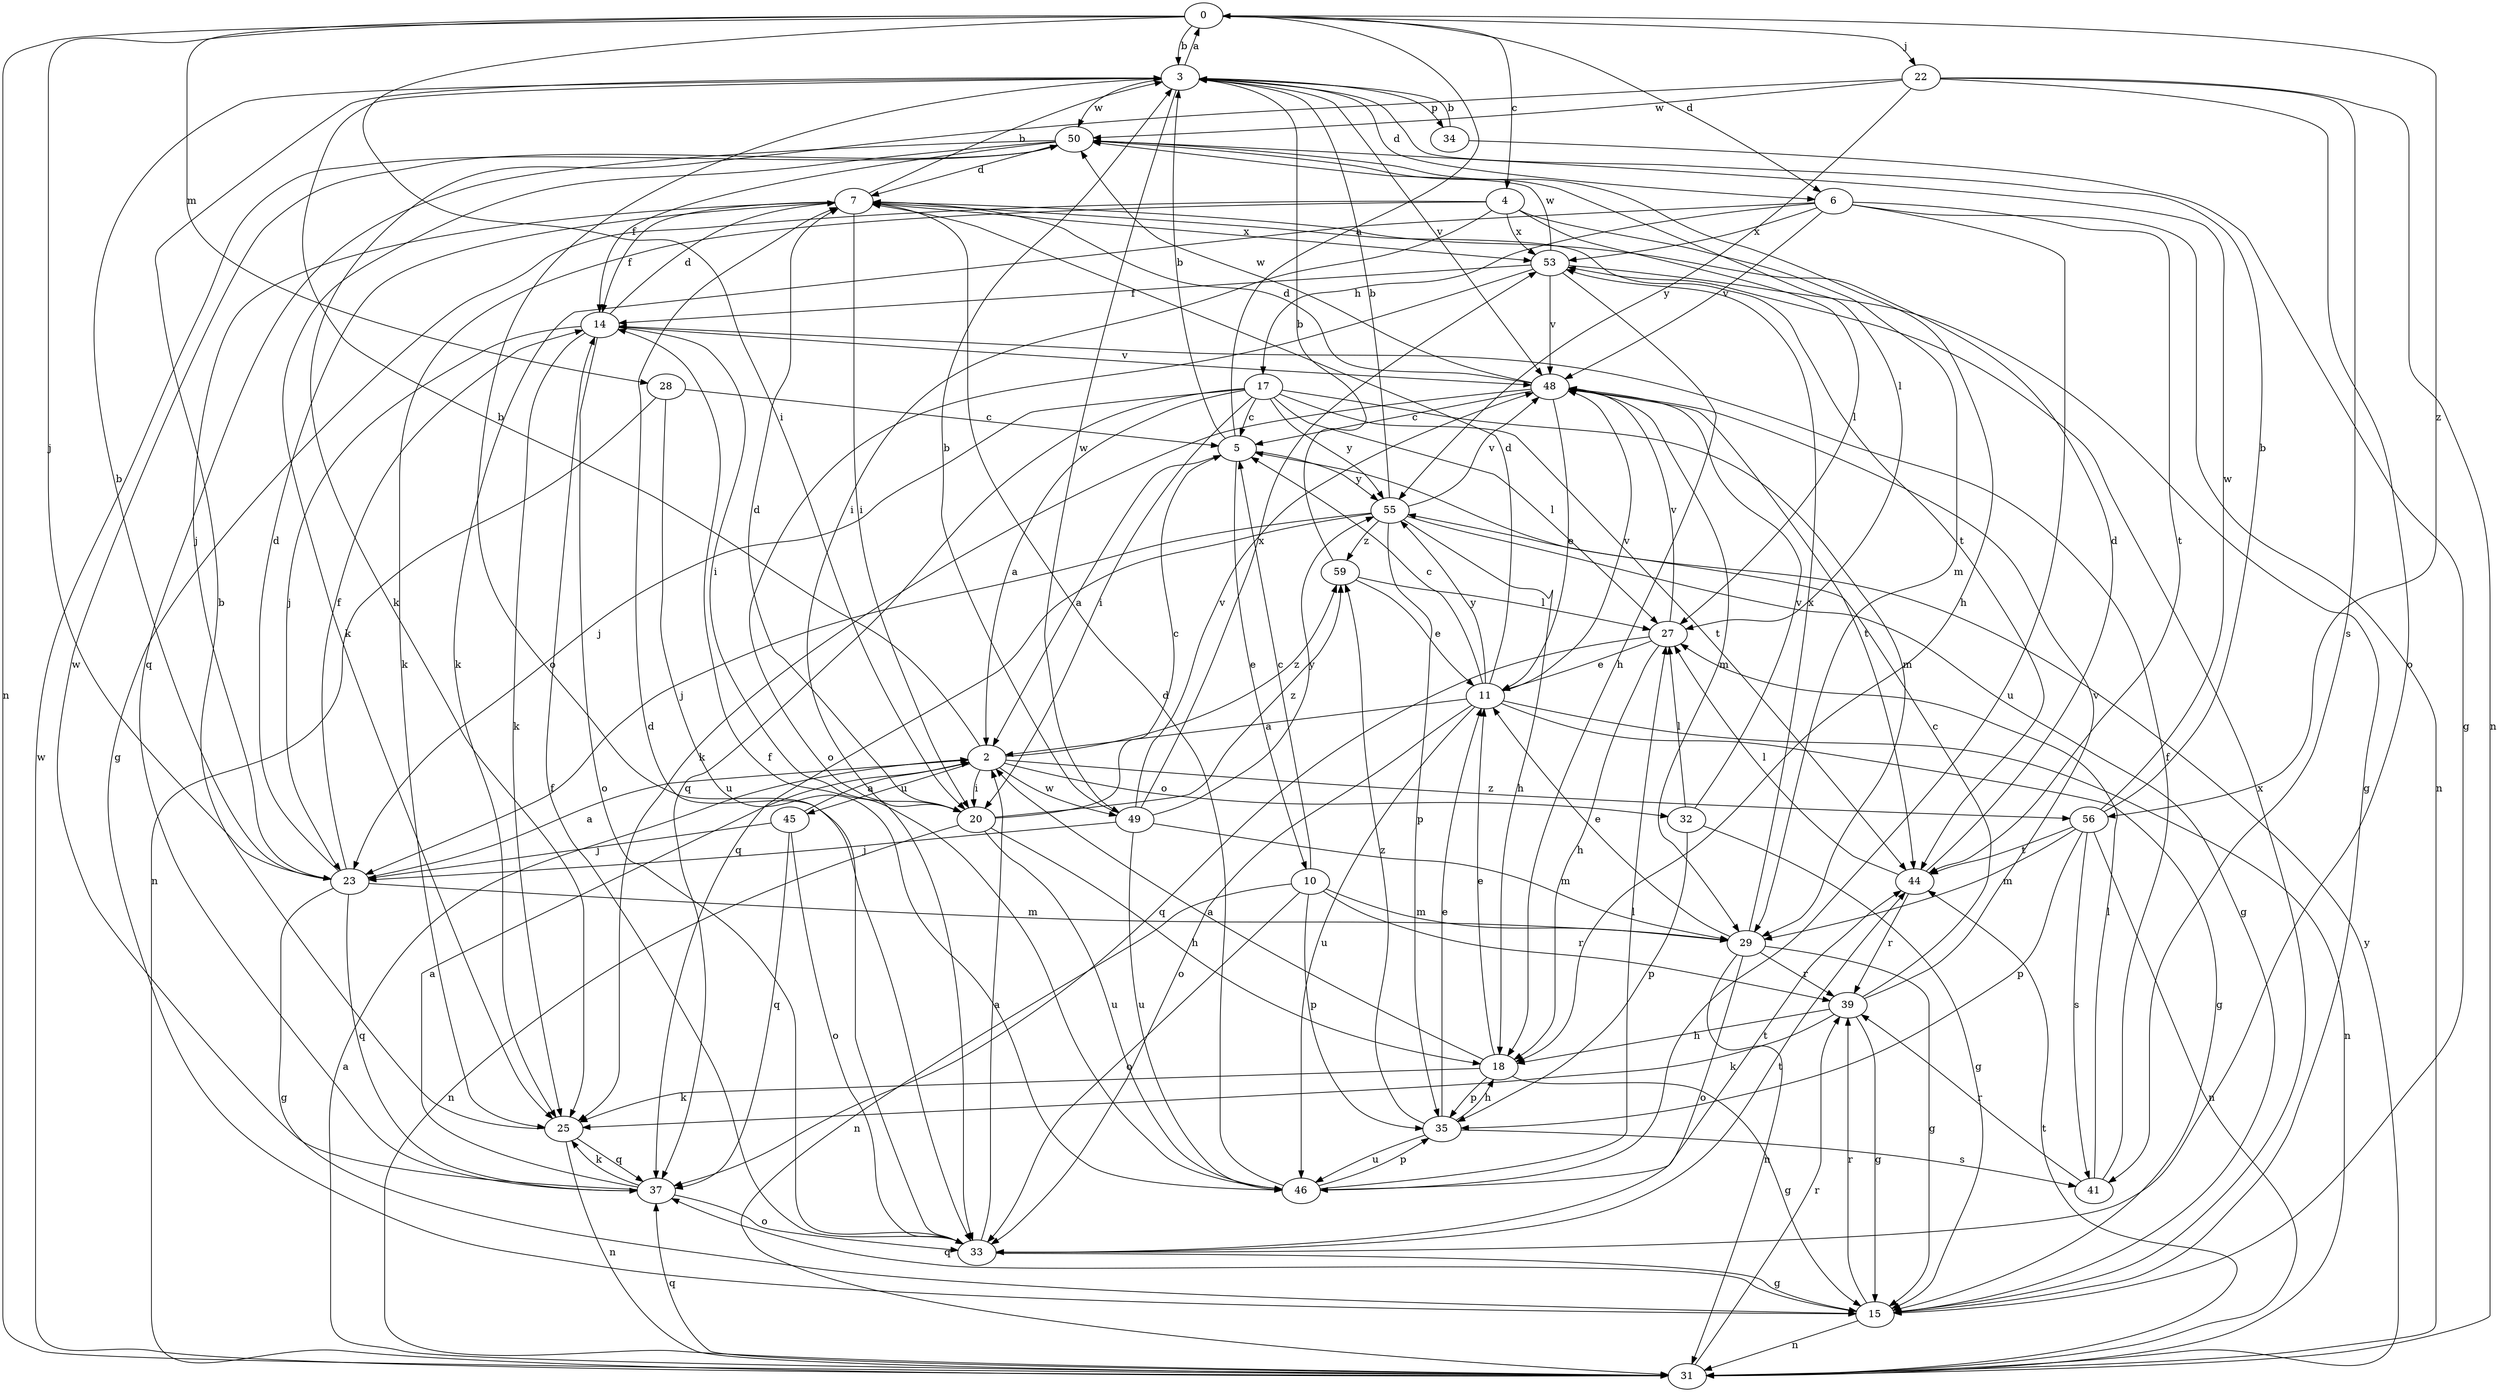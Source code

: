 strict digraph  {
0;
2;
3;
4;
5;
6;
7;
10;
11;
14;
15;
17;
18;
20;
22;
23;
25;
27;
28;
29;
31;
32;
33;
34;
35;
37;
39;
41;
44;
45;
46;
48;
49;
50;
53;
55;
56;
59;
0 -> 3  [label=b];
0 -> 4  [label=c];
0 -> 6  [label=d];
0 -> 20  [label=i];
0 -> 22  [label=j];
0 -> 23  [label=j];
0 -> 28  [label=m];
0 -> 31  [label=n];
0 -> 56  [label=z];
2 -> 3  [label=b];
2 -> 20  [label=i];
2 -> 32  [label=o];
2 -> 45  [label=u];
2 -> 49  [label=w];
2 -> 56  [label=z];
2 -> 59  [label=z];
3 -> 0  [label=a];
3 -> 6  [label=d];
3 -> 33  [label=o];
3 -> 34  [label=p];
3 -> 48  [label=v];
3 -> 49  [label=w];
3 -> 50  [label=w];
4 -> 15  [label=g];
4 -> 20  [label=i];
4 -> 25  [label=k];
4 -> 27  [label=l];
4 -> 29  [label=m];
4 -> 53  [label=x];
5 -> 0  [label=a];
5 -> 2  [label=a];
5 -> 3  [label=b];
5 -> 10  [label=e];
5 -> 55  [label=y];
6 -> 17  [label=h];
6 -> 25  [label=k];
6 -> 31  [label=n];
6 -> 44  [label=t];
6 -> 46  [label=u];
6 -> 48  [label=v];
6 -> 53  [label=x];
7 -> 3  [label=b];
7 -> 14  [label=f];
7 -> 20  [label=i];
7 -> 23  [label=j];
7 -> 44  [label=t];
7 -> 53  [label=x];
10 -> 5  [label=c];
10 -> 29  [label=m];
10 -> 31  [label=n];
10 -> 33  [label=o];
10 -> 35  [label=p];
10 -> 39  [label=r];
11 -> 2  [label=a];
11 -> 5  [label=c];
11 -> 7  [label=d];
11 -> 15  [label=g];
11 -> 31  [label=n];
11 -> 33  [label=o];
11 -> 46  [label=u];
11 -> 48  [label=v];
11 -> 55  [label=y];
14 -> 7  [label=d];
14 -> 20  [label=i];
14 -> 23  [label=j];
14 -> 25  [label=k];
14 -> 33  [label=o];
14 -> 48  [label=v];
15 -> 31  [label=n];
15 -> 37  [label=q];
15 -> 39  [label=r];
15 -> 53  [label=x];
17 -> 2  [label=a];
17 -> 5  [label=c];
17 -> 20  [label=i];
17 -> 23  [label=j];
17 -> 27  [label=l];
17 -> 29  [label=m];
17 -> 37  [label=q];
17 -> 44  [label=t];
17 -> 55  [label=y];
18 -> 2  [label=a];
18 -> 11  [label=e];
18 -> 15  [label=g];
18 -> 25  [label=k];
18 -> 35  [label=p];
20 -> 5  [label=c];
20 -> 7  [label=d];
20 -> 18  [label=h];
20 -> 31  [label=n];
20 -> 46  [label=u];
20 -> 59  [label=z];
22 -> 25  [label=k];
22 -> 31  [label=n];
22 -> 33  [label=o];
22 -> 41  [label=s];
22 -> 50  [label=w];
22 -> 55  [label=y];
23 -> 2  [label=a];
23 -> 3  [label=b];
23 -> 7  [label=d];
23 -> 14  [label=f];
23 -> 15  [label=g];
23 -> 29  [label=m];
23 -> 37  [label=q];
25 -> 3  [label=b];
25 -> 31  [label=n];
25 -> 37  [label=q];
27 -> 11  [label=e];
27 -> 18  [label=h];
27 -> 37  [label=q];
27 -> 48  [label=v];
28 -> 5  [label=c];
28 -> 31  [label=n];
28 -> 46  [label=u];
29 -> 11  [label=e];
29 -> 15  [label=g];
29 -> 31  [label=n];
29 -> 33  [label=o];
29 -> 39  [label=r];
29 -> 53  [label=x];
31 -> 2  [label=a];
31 -> 37  [label=q];
31 -> 39  [label=r];
31 -> 44  [label=t];
31 -> 50  [label=w];
31 -> 55  [label=y];
32 -> 15  [label=g];
32 -> 27  [label=l];
32 -> 35  [label=p];
32 -> 48  [label=v];
33 -> 2  [label=a];
33 -> 7  [label=d];
33 -> 14  [label=f];
33 -> 15  [label=g];
33 -> 44  [label=t];
34 -> 3  [label=b];
34 -> 15  [label=g];
35 -> 11  [label=e];
35 -> 18  [label=h];
35 -> 41  [label=s];
35 -> 46  [label=u];
35 -> 59  [label=z];
37 -> 2  [label=a];
37 -> 25  [label=k];
37 -> 33  [label=o];
37 -> 50  [label=w];
39 -> 5  [label=c];
39 -> 15  [label=g];
39 -> 18  [label=h];
39 -> 25  [label=k];
39 -> 48  [label=v];
41 -> 14  [label=f];
41 -> 27  [label=l];
41 -> 39  [label=r];
44 -> 7  [label=d];
44 -> 27  [label=l];
44 -> 39  [label=r];
45 -> 2  [label=a];
45 -> 23  [label=j];
45 -> 33  [label=o];
45 -> 37  [label=q];
46 -> 7  [label=d];
46 -> 14  [label=f];
46 -> 27  [label=l];
46 -> 35  [label=p];
46 -> 44  [label=t];
48 -> 5  [label=c];
48 -> 7  [label=d];
48 -> 11  [label=e];
48 -> 25  [label=k];
48 -> 29  [label=m];
48 -> 44  [label=t];
48 -> 50  [label=w];
49 -> 3  [label=b];
49 -> 23  [label=j];
49 -> 29  [label=m];
49 -> 46  [label=u];
49 -> 48  [label=v];
49 -> 53  [label=x];
49 -> 55  [label=y];
50 -> 7  [label=d];
50 -> 14  [label=f];
50 -> 18  [label=h];
50 -> 25  [label=k];
50 -> 27  [label=l];
50 -> 37  [label=q];
53 -> 14  [label=f];
53 -> 15  [label=g];
53 -> 18  [label=h];
53 -> 33  [label=o];
53 -> 48  [label=v];
53 -> 50  [label=w];
55 -> 3  [label=b];
55 -> 15  [label=g];
55 -> 18  [label=h];
55 -> 23  [label=j];
55 -> 35  [label=p];
55 -> 37  [label=q];
55 -> 48  [label=v];
55 -> 59  [label=z];
56 -> 3  [label=b];
56 -> 29  [label=m];
56 -> 31  [label=n];
56 -> 35  [label=p];
56 -> 41  [label=s];
56 -> 44  [label=t];
56 -> 50  [label=w];
59 -> 3  [label=b];
59 -> 11  [label=e];
59 -> 27  [label=l];
}
